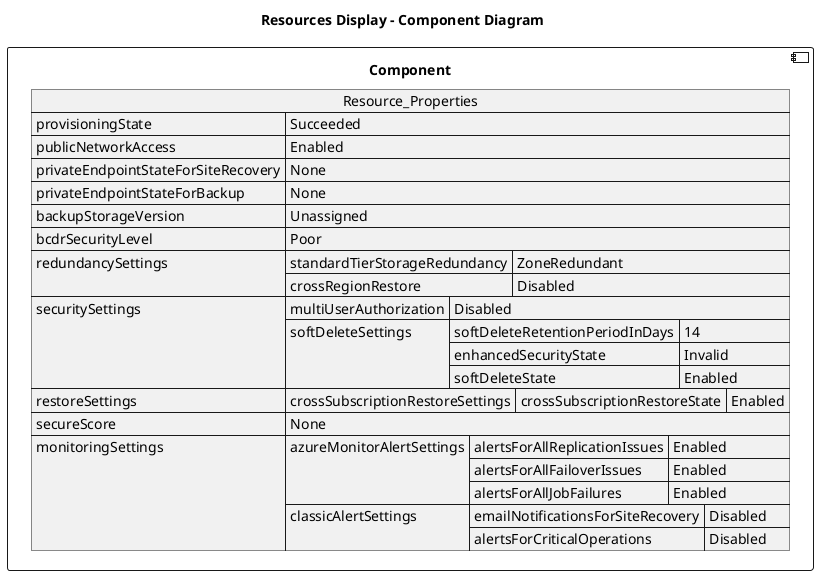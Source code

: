 @startuml

title Resources Display - Component Diagram

component Component {

json  Resource_Properties {
  "provisioningState": "Succeeded",
  "publicNetworkAccess": "Enabled",
  "privateEndpointStateForSiteRecovery": "None",
  "privateEndpointStateForBackup": "None",
  "backupStorageVersion": "Unassigned",
  "bcdrSecurityLevel": "Poor",
  "redundancySettings": {
    "standardTierStorageRedundancy": "ZoneRedundant",
    "crossRegionRestore": "Disabled"
  },
  "securitySettings": {
    "multiUserAuthorization": "Disabled",
    "softDeleteSettings": {
      "softDeleteRetentionPeriodInDays": 14,
      "enhancedSecurityState": "Invalid",
      "softDeleteState": "Enabled"
    }
  },
  "restoreSettings": {
    "crossSubscriptionRestoreSettings": {
      "crossSubscriptionRestoreState": "Enabled"
    }
  },
  "secureScore": "None",
  "monitoringSettings": {
    "azureMonitorAlertSettings": {
      "alertsForAllReplicationIssues": "Enabled",
      "alertsForAllFailoverIssues": "Enabled",
      "alertsForAllJobFailures": "Enabled"
    },
    "classicAlertSettings": {
      "emailNotificationsForSiteRecovery": "Disabled",
      "alertsForCriticalOperations": "Disabled"
    }
  }
}
}
@enduml
